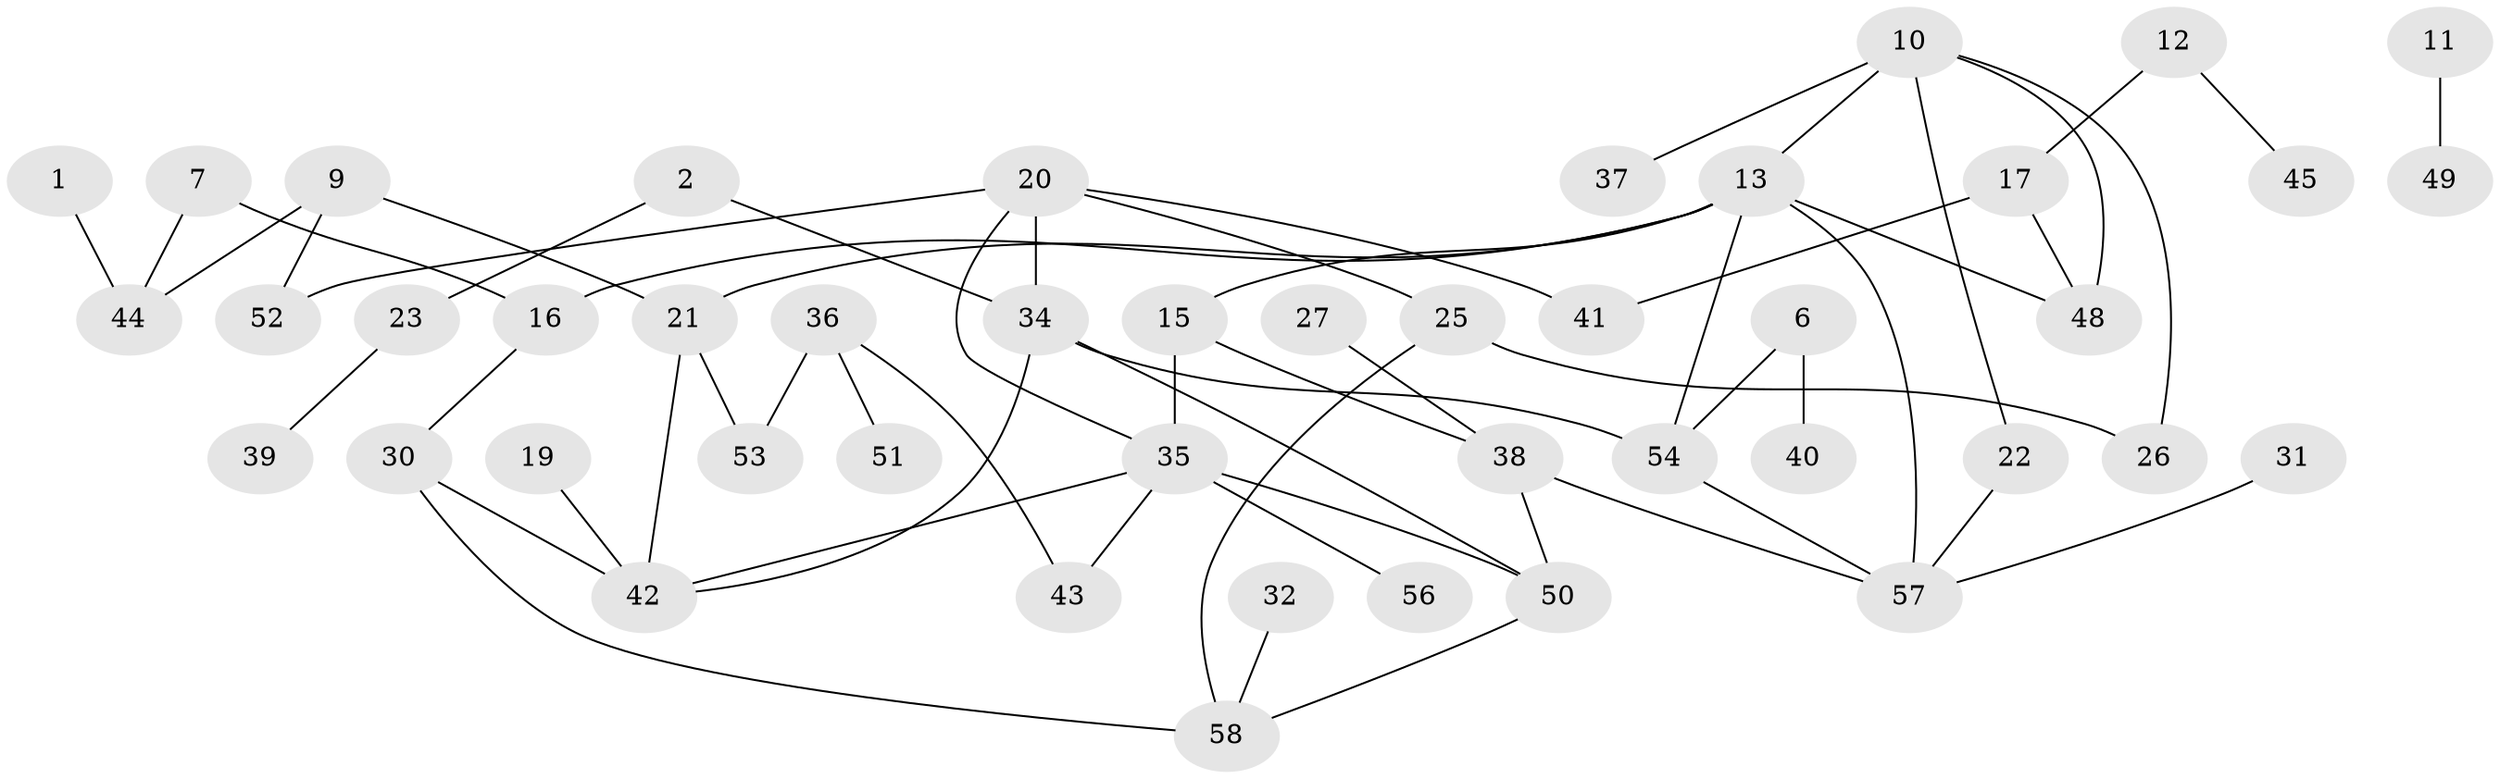 // original degree distribution, {3: 0.16666666666666666, 1: 0.2604166666666667, 2: 0.25, 4: 0.13541666666666666, 0: 0.125, 5: 0.041666666666666664, 6: 0.010416666666666666, 7: 0.010416666666666666}
// Generated by graph-tools (version 1.1) at 2025/35/03/04/25 23:35:50]
// undirected, 45 vertices, 60 edges
graph export_dot {
  node [color=gray90,style=filled];
  1;
  2;
  6;
  7;
  9;
  10;
  11;
  12;
  13;
  15;
  16;
  17;
  19;
  20;
  21;
  22;
  23;
  25;
  26;
  27;
  30;
  31;
  32;
  34;
  35;
  36;
  37;
  38;
  39;
  40;
  41;
  42;
  43;
  44;
  45;
  48;
  49;
  50;
  51;
  52;
  53;
  54;
  56;
  57;
  58;
  1 -- 44 [weight=1.0];
  2 -- 23 [weight=1.0];
  2 -- 34 [weight=1.0];
  6 -- 40 [weight=1.0];
  6 -- 54 [weight=1.0];
  7 -- 16 [weight=1.0];
  7 -- 44 [weight=1.0];
  9 -- 21 [weight=1.0];
  9 -- 44 [weight=1.0];
  9 -- 52 [weight=1.0];
  10 -- 13 [weight=1.0];
  10 -- 22 [weight=1.0];
  10 -- 26 [weight=1.0];
  10 -- 37 [weight=1.0];
  10 -- 48 [weight=1.0];
  11 -- 49 [weight=1.0];
  12 -- 17 [weight=1.0];
  12 -- 45 [weight=1.0];
  13 -- 15 [weight=2.0];
  13 -- 16 [weight=1.0];
  13 -- 21 [weight=1.0];
  13 -- 48 [weight=1.0];
  13 -- 54 [weight=1.0];
  13 -- 57 [weight=2.0];
  15 -- 35 [weight=1.0];
  15 -- 38 [weight=1.0];
  16 -- 30 [weight=1.0];
  17 -- 41 [weight=2.0];
  17 -- 48 [weight=1.0];
  19 -- 42 [weight=1.0];
  20 -- 25 [weight=1.0];
  20 -- 34 [weight=1.0];
  20 -- 35 [weight=1.0];
  20 -- 41 [weight=1.0];
  20 -- 52 [weight=1.0];
  21 -- 42 [weight=1.0];
  21 -- 53 [weight=1.0];
  22 -- 57 [weight=2.0];
  23 -- 39 [weight=1.0];
  25 -- 26 [weight=1.0];
  25 -- 58 [weight=1.0];
  27 -- 38 [weight=1.0];
  30 -- 42 [weight=1.0];
  30 -- 58 [weight=1.0];
  31 -- 57 [weight=1.0];
  32 -- 58 [weight=1.0];
  34 -- 42 [weight=1.0];
  34 -- 50 [weight=1.0];
  34 -- 54 [weight=1.0];
  35 -- 42 [weight=1.0];
  35 -- 43 [weight=1.0];
  35 -- 50 [weight=1.0];
  35 -- 56 [weight=1.0];
  36 -- 43 [weight=1.0];
  36 -- 51 [weight=1.0];
  36 -- 53 [weight=1.0];
  38 -- 50 [weight=1.0];
  38 -- 57 [weight=1.0];
  50 -- 58 [weight=1.0];
  54 -- 57 [weight=1.0];
}
